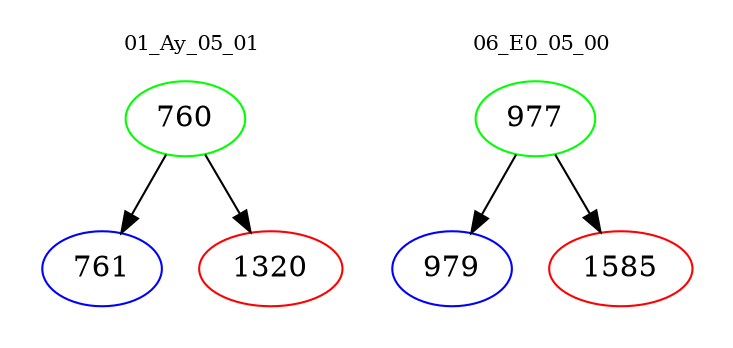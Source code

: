 digraph{
subgraph cluster_0 {
color = white
label = "01_Ay_05_01";
fontsize=10;
T0_760 [label="760", color="green"]
T0_760 -> T0_761 [color="black"]
T0_761 [label="761", color="blue"]
T0_760 -> T0_1320 [color="black"]
T0_1320 [label="1320", color="red"]
}
subgraph cluster_1 {
color = white
label = "06_E0_05_00";
fontsize=10;
T1_977 [label="977", color="green"]
T1_977 -> T1_979 [color="black"]
T1_979 [label="979", color="blue"]
T1_977 -> T1_1585 [color="black"]
T1_1585 [label="1585", color="red"]
}
}
